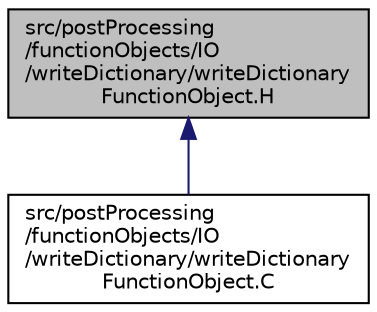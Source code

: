 digraph "src/postProcessing/functionObjects/IO/writeDictionary/writeDictionaryFunctionObject.H"
{
  bgcolor="transparent";
  edge [fontname="Helvetica",fontsize="10",labelfontname="Helvetica",labelfontsize="10"];
  node [fontname="Helvetica",fontsize="10",shape=record];
  Node1 [label="src/postProcessing\l/functionObjects/IO\l/writeDictionary/writeDictionary\lFunctionObject.H",height=0.2,width=0.4,color="black", fillcolor="grey75", style="filled", fontcolor="black"];
  Node1 -> Node2 [dir="back",color="midnightblue",fontsize="10",style="solid",fontname="Helvetica"];
  Node2 [label="src/postProcessing\l/functionObjects/IO\l/writeDictionary/writeDictionary\lFunctionObject.C",height=0.2,width=0.4,color="black",URL="$a09315.html"];
}
